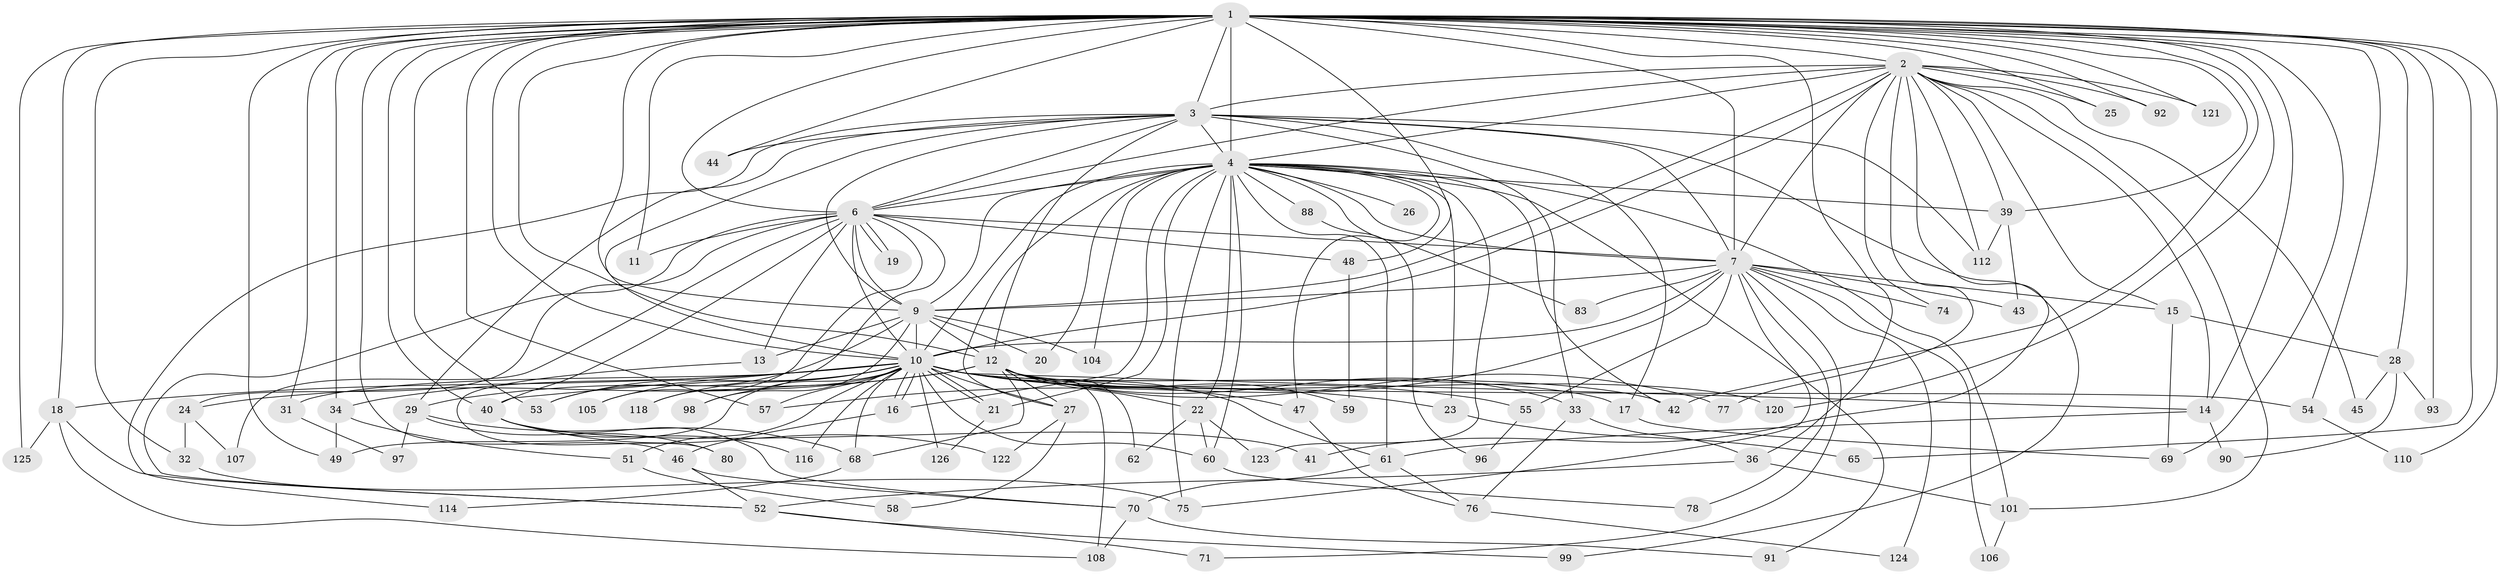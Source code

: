 // Generated by graph-tools (version 1.1) at 2025/23/03/03/25 07:23:40]
// undirected, 93 vertices, 219 edges
graph export_dot {
graph [start="1"]
  node [color=gray90,style=filled];
  1 [super="+5"];
  2 [super="+56"];
  3 [super="+79"];
  4 [super="+8"];
  6 [super="+35"];
  7 [super="+30"];
  9 [super="+73"];
  10 [super="+38"];
  11;
  12 [super="+85"];
  13;
  14 [super="+64"];
  15 [super="+37"];
  16 [super="+113"];
  17 [super="+84"];
  18 [super="+82"];
  19;
  20;
  21 [super="+67"];
  22;
  23;
  24;
  25;
  26;
  27 [super="+87"];
  28;
  29 [super="+66"];
  31;
  32 [super="+86"];
  33;
  34 [super="+50"];
  36;
  39 [super="+89"];
  40 [super="+63"];
  41;
  42 [super="+102"];
  43;
  44;
  45;
  46;
  47;
  48;
  49;
  51;
  52 [super="+103"];
  53;
  54;
  55 [super="+94"];
  57 [super="+72"];
  58;
  59;
  60 [super="+81"];
  61 [super="+95"];
  62;
  65;
  68 [super="+111"];
  69;
  70;
  71;
  74;
  75;
  76 [super="+100"];
  77;
  78;
  80;
  83;
  88;
  90;
  91;
  92;
  93 [super="+109"];
  96;
  97;
  98;
  99;
  101 [super="+117"];
  104;
  105;
  106;
  107;
  108 [super="+119"];
  110;
  112 [super="+115"];
  114;
  116;
  118;
  120;
  121;
  122;
  123;
  124;
  125;
  126;
  1 -- 2 [weight=2];
  1 -- 3 [weight=3];
  1 -- 4 [weight=4];
  1 -- 6 [weight=3];
  1 -- 7 [weight=2];
  1 -- 9 [weight=2];
  1 -- 10 [weight=2];
  1 -- 14;
  1 -- 18;
  1 -- 25;
  1 -- 28;
  1 -- 32;
  1 -- 36;
  1 -- 40;
  1 -- 42;
  1 -- 44;
  1 -- 46;
  1 -- 48;
  1 -- 53;
  1 -- 54;
  1 -- 65;
  1 -- 69;
  1 -- 92;
  1 -- 93 [weight=2];
  1 -- 110;
  1 -- 120;
  1 -- 121;
  1 -- 125;
  1 -- 11;
  1 -- 12;
  1 -- 31;
  1 -- 34;
  1 -- 49;
  1 -- 57;
  1 -- 39;
  2 -- 3;
  2 -- 4 [weight=2];
  2 -- 6;
  2 -- 7;
  2 -- 9;
  2 -- 10;
  2 -- 15 [weight=2];
  2 -- 25;
  2 -- 39;
  2 -- 41;
  2 -- 45;
  2 -- 74;
  2 -- 77;
  2 -- 92;
  2 -- 101;
  2 -- 112;
  2 -- 121;
  2 -- 14;
  3 -- 4 [weight=2];
  3 -- 6;
  3 -- 7;
  3 -- 9;
  3 -- 10;
  3 -- 12;
  3 -- 17;
  3 -- 29 [weight=2];
  3 -- 33;
  3 -- 44;
  3 -- 99;
  3 -- 114;
  3 -- 112;
  4 -- 6 [weight=2];
  4 -- 7 [weight=3];
  4 -- 9 [weight=2];
  4 -- 10 [weight=2];
  4 -- 39;
  4 -- 47;
  4 -- 75;
  4 -- 83;
  4 -- 88 [weight=2];
  4 -- 91;
  4 -- 101;
  4 -- 104;
  4 -- 123;
  4 -- 21;
  4 -- 27;
  4 -- 16;
  4 -- 20;
  4 -- 22;
  4 -- 23;
  4 -- 26;
  4 -- 60;
  4 -- 61;
  4 -- 42;
  6 -- 7;
  6 -- 9;
  6 -- 10;
  6 -- 11;
  6 -- 13;
  6 -- 19;
  6 -- 19;
  6 -- 24;
  6 -- 48;
  6 -- 52;
  6 -- 105;
  6 -- 107;
  6 -- 118;
  6 -- 40;
  7 -- 9;
  7 -- 10;
  7 -- 15;
  7 -- 55 [weight=2];
  7 -- 71;
  7 -- 74;
  7 -- 83;
  7 -- 106;
  7 -- 124;
  7 -- 78;
  7 -- 57;
  7 -- 75;
  7 -- 43;
  9 -- 10 [weight=2];
  9 -- 13;
  9 -- 20;
  9 -- 98;
  9 -- 104;
  9 -- 53;
  9 -- 12;
  10 -- 14;
  10 -- 16;
  10 -- 16;
  10 -- 17;
  10 -- 18;
  10 -- 21;
  10 -- 21;
  10 -- 23;
  10 -- 27;
  10 -- 31;
  10 -- 34;
  10 -- 40;
  10 -- 42;
  10 -- 47;
  10 -- 49;
  10 -- 51;
  10 -- 53;
  10 -- 55;
  10 -- 61;
  10 -- 98;
  10 -- 105;
  10 -- 116;
  10 -- 118;
  10 -- 126;
  10 -- 60;
  10 -- 57;
  10 -- 68;
  12 -- 22;
  12 -- 24;
  12 -- 27;
  12 -- 29;
  12 -- 33;
  12 -- 54;
  12 -- 59;
  12 -- 62;
  12 -- 68;
  12 -- 77;
  12 -- 120;
  12 -- 108;
  13 -- 80;
  14 -- 90;
  14 -- 61;
  15 -- 28;
  15 -- 69;
  16 -- 46;
  17 -- 69;
  18 -- 108;
  18 -- 52;
  18 -- 125;
  21 -- 126;
  22 -- 60;
  22 -- 62;
  22 -- 123;
  23 -- 65;
  24 -- 32;
  24 -- 107;
  27 -- 58;
  27 -- 122;
  28 -- 45;
  28 -- 90;
  28 -- 93;
  29 -- 68;
  29 -- 80;
  29 -- 97;
  31 -- 97;
  32 -- 75;
  33 -- 36;
  33 -- 76;
  34 -- 49;
  34 -- 51;
  36 -- 52;
  36 -- 101;
  39 -- 43;
  39 -- 112;
  40 -- 41;
  40 -- 70;
  40 -- 122;
  40 -- 116;
  46 -- 52;
  46 -- 70;
  47 -- 76;
  48 -- 59;
  51 -- 58;
  52 -- 71;
  52 -- 99;
  54 -- 110;
  55 -- 96;
  60 -- 78;
  61 -- 76;
  61 -- 70;
  68 -- 114;
  70 -- 91;
  70 -- 108;
  76 -- 124;
  88 -- 96;
  101 -- 106;
}
